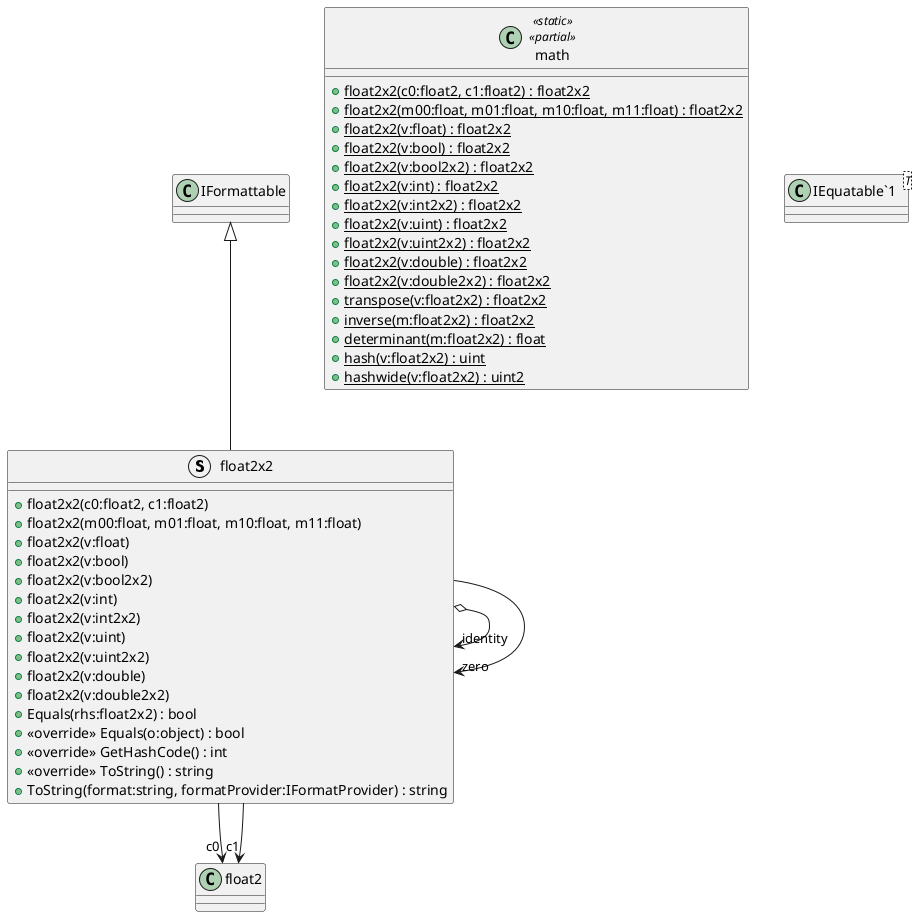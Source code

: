 @startuml
struct float2x2 {
    + float2x2(c0:float2, c1:float2)
    + float2x2(m00:float, m01:float, m10:float, m11:float)
    + float2x2(v:float)
    + float2x2(v:bool)
    + float2x2(v:bool2x2)
    + float2x2(v:int)
    + float2x2(v:int2x2)
    + float2x2(v:uint)
    + float2x2(v:uint2x2)
    + float2x2(v:double)
    + float2x2(v:double2x2)
    + Equals(rhs:float2x2) : bool
    + <<override>> Equals(o:object) : bool
    + <<override>> GetHashCode() : int
    + <<override>> ToString() : string
    + ToString(format:string, formatProvider:IFormatProvider) : string
}
class math <<static>> <<partial>> {
    + {static} float2x2(c0:float2, c1:float2) : float2x2
    + {static} float2x2(m00:float, m01:float, m10:float, m11:float) : float2x2
    + {static} float2x2(v:float) : float2x2
    + {static} float2x2(v:bool) : float2x2
    + {static} float2x2(v:bool2x2) : float2x2
    + {static} float2x2(v:int) : float2x2
    + {static} float2x2(v:int2x2) : float2x2
    + {static} float2x2(v:uint) : float2x2
    + {static} float2x2(v:uint2x2) : float2x2
    + {static} float2x2(v:double) : float2x2
    + {static} float2x2(v:double2x2) : float2x2
    + {static} transpose(v:float2x2) : float2x2
    + {static} inverse(m:float2x2) : float2x2
    + {static} determinant(m:float2x2) : float
    + {static} hash(v:float2x2) : uint
    + {static} hashwide(v:float2x2) : uint2
}
class "IEquatable`1"<T> {
}
IFormattable <|-- float2x2
float2x2 --> "c0" float2
float2x2 --> "c1" float2
float2x2 o-> "identity" float2x2
float2x2 --> "zero" float2x2
@enduml

